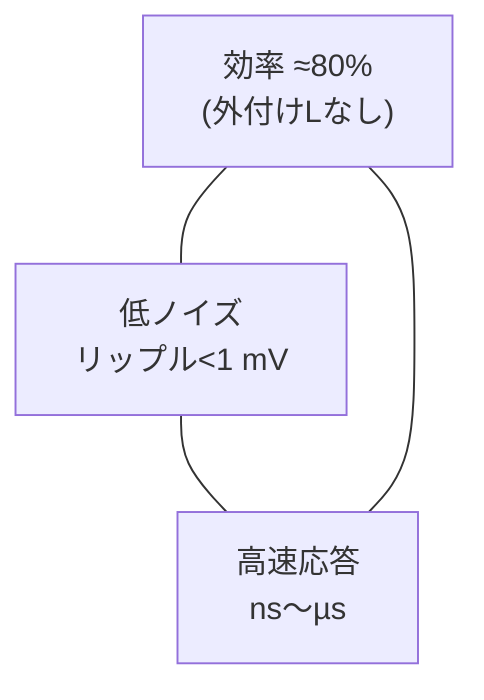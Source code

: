 graph TD
  EFF["効率 ≈80%\n(外付けLなし)"]
  NOISE["低ノイズ\nリップル<1 mV"]
  RESP["高速応答\nns〜µs"]

  EFF --- NOISE
  NOISE --- RESP
  RESP --- EFF